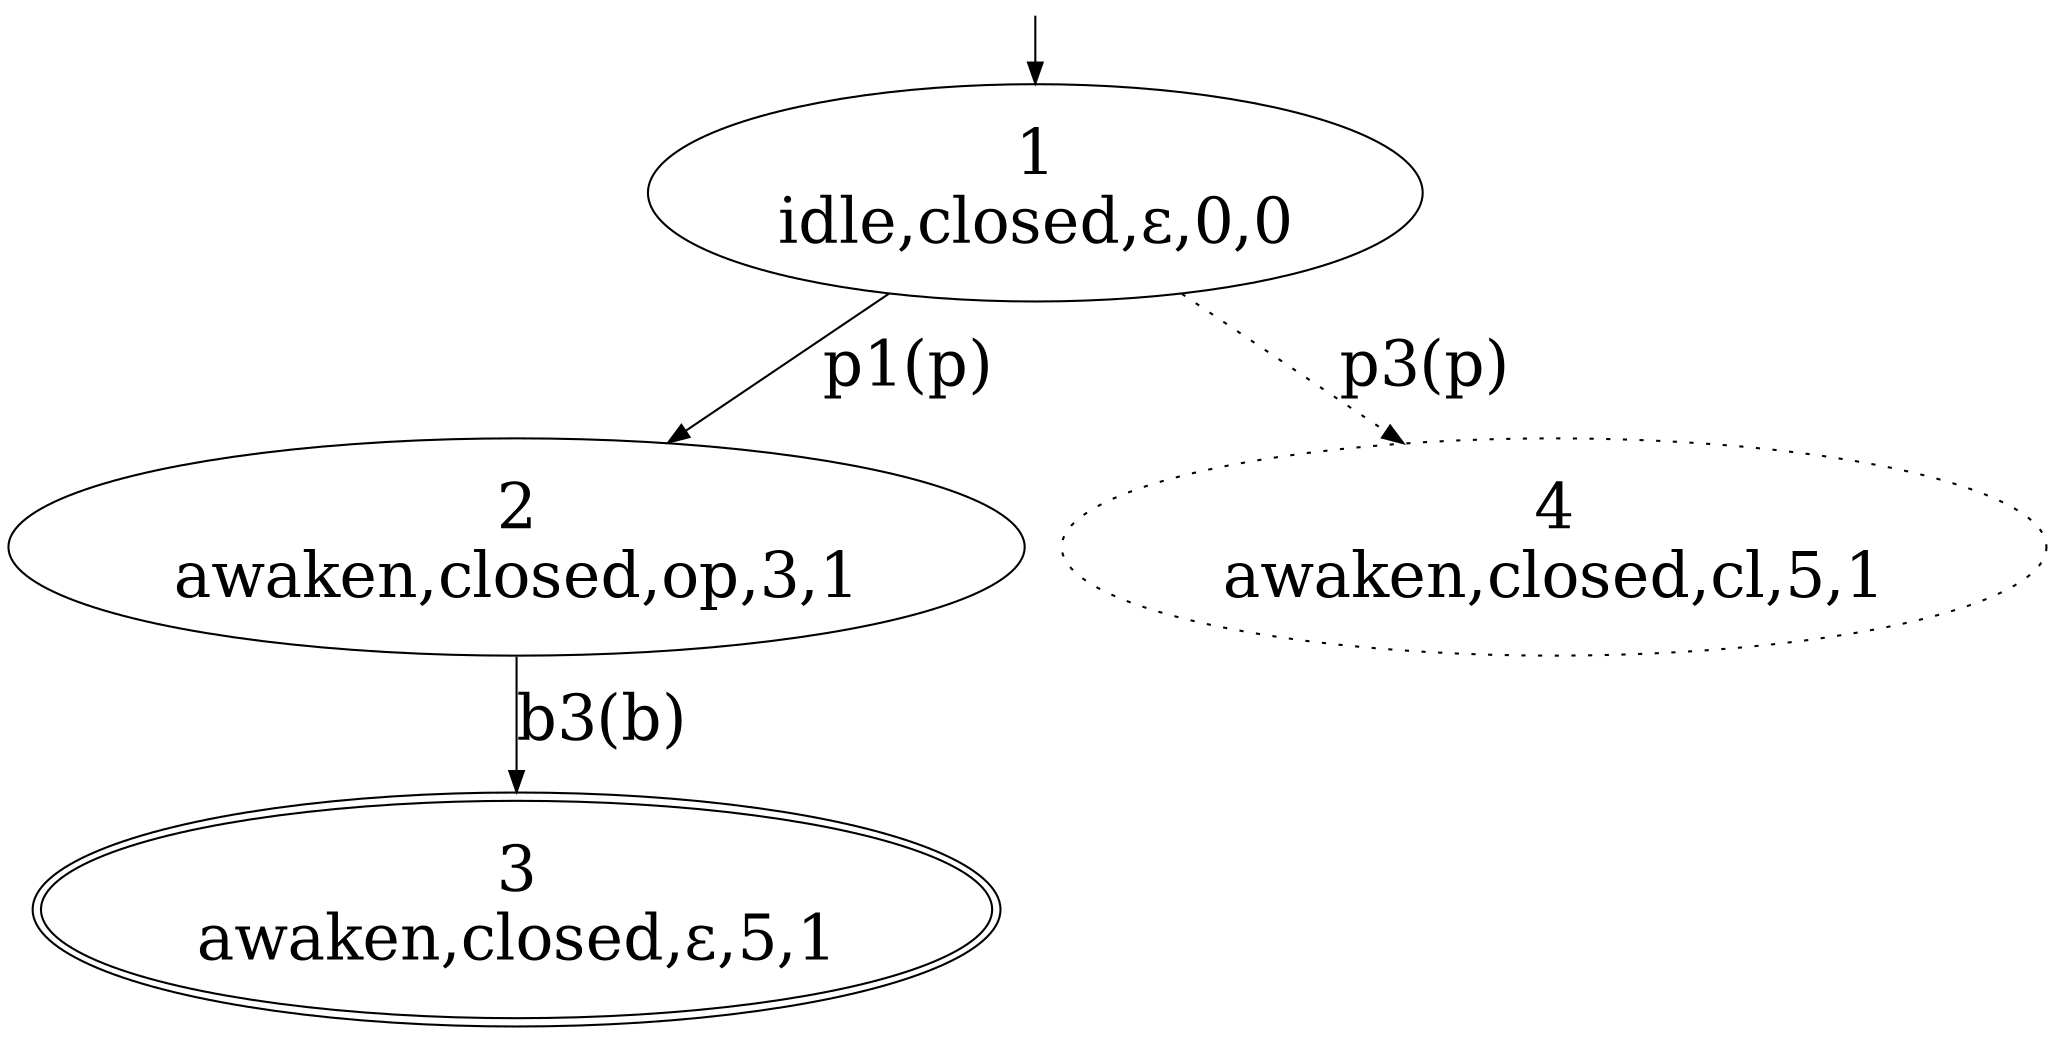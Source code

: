 digraph G {
ratio=0.5;
rankdir=TB;
ranksep=0.4;
1 [shape=ellipse,fontsize=30,label="1
idle,closed,&epsilon;,0,0"];
2 [shape=ellipse,fontsize=30,label="2
awaken,closed,op,3,1"];
1 -> 2 [label="p1(p)",fontsize=30];
3 [shape=ellipse,fontsize=30,peripheries=2,label="3
awaken,closed,&epsilon;,5,1"];
2 -> 3 [label="b3(b)",fontsize=30];
4 [shape=ellipse,fontsize=30,style=dotted,label="4
awaken,closed,cl,5,1"];
1 -> 4 [label="p3(p)",fontsize=30,style=dotted];
node [shape = point, color=white, fontcolor=white]; start;
start -> 1;
}
